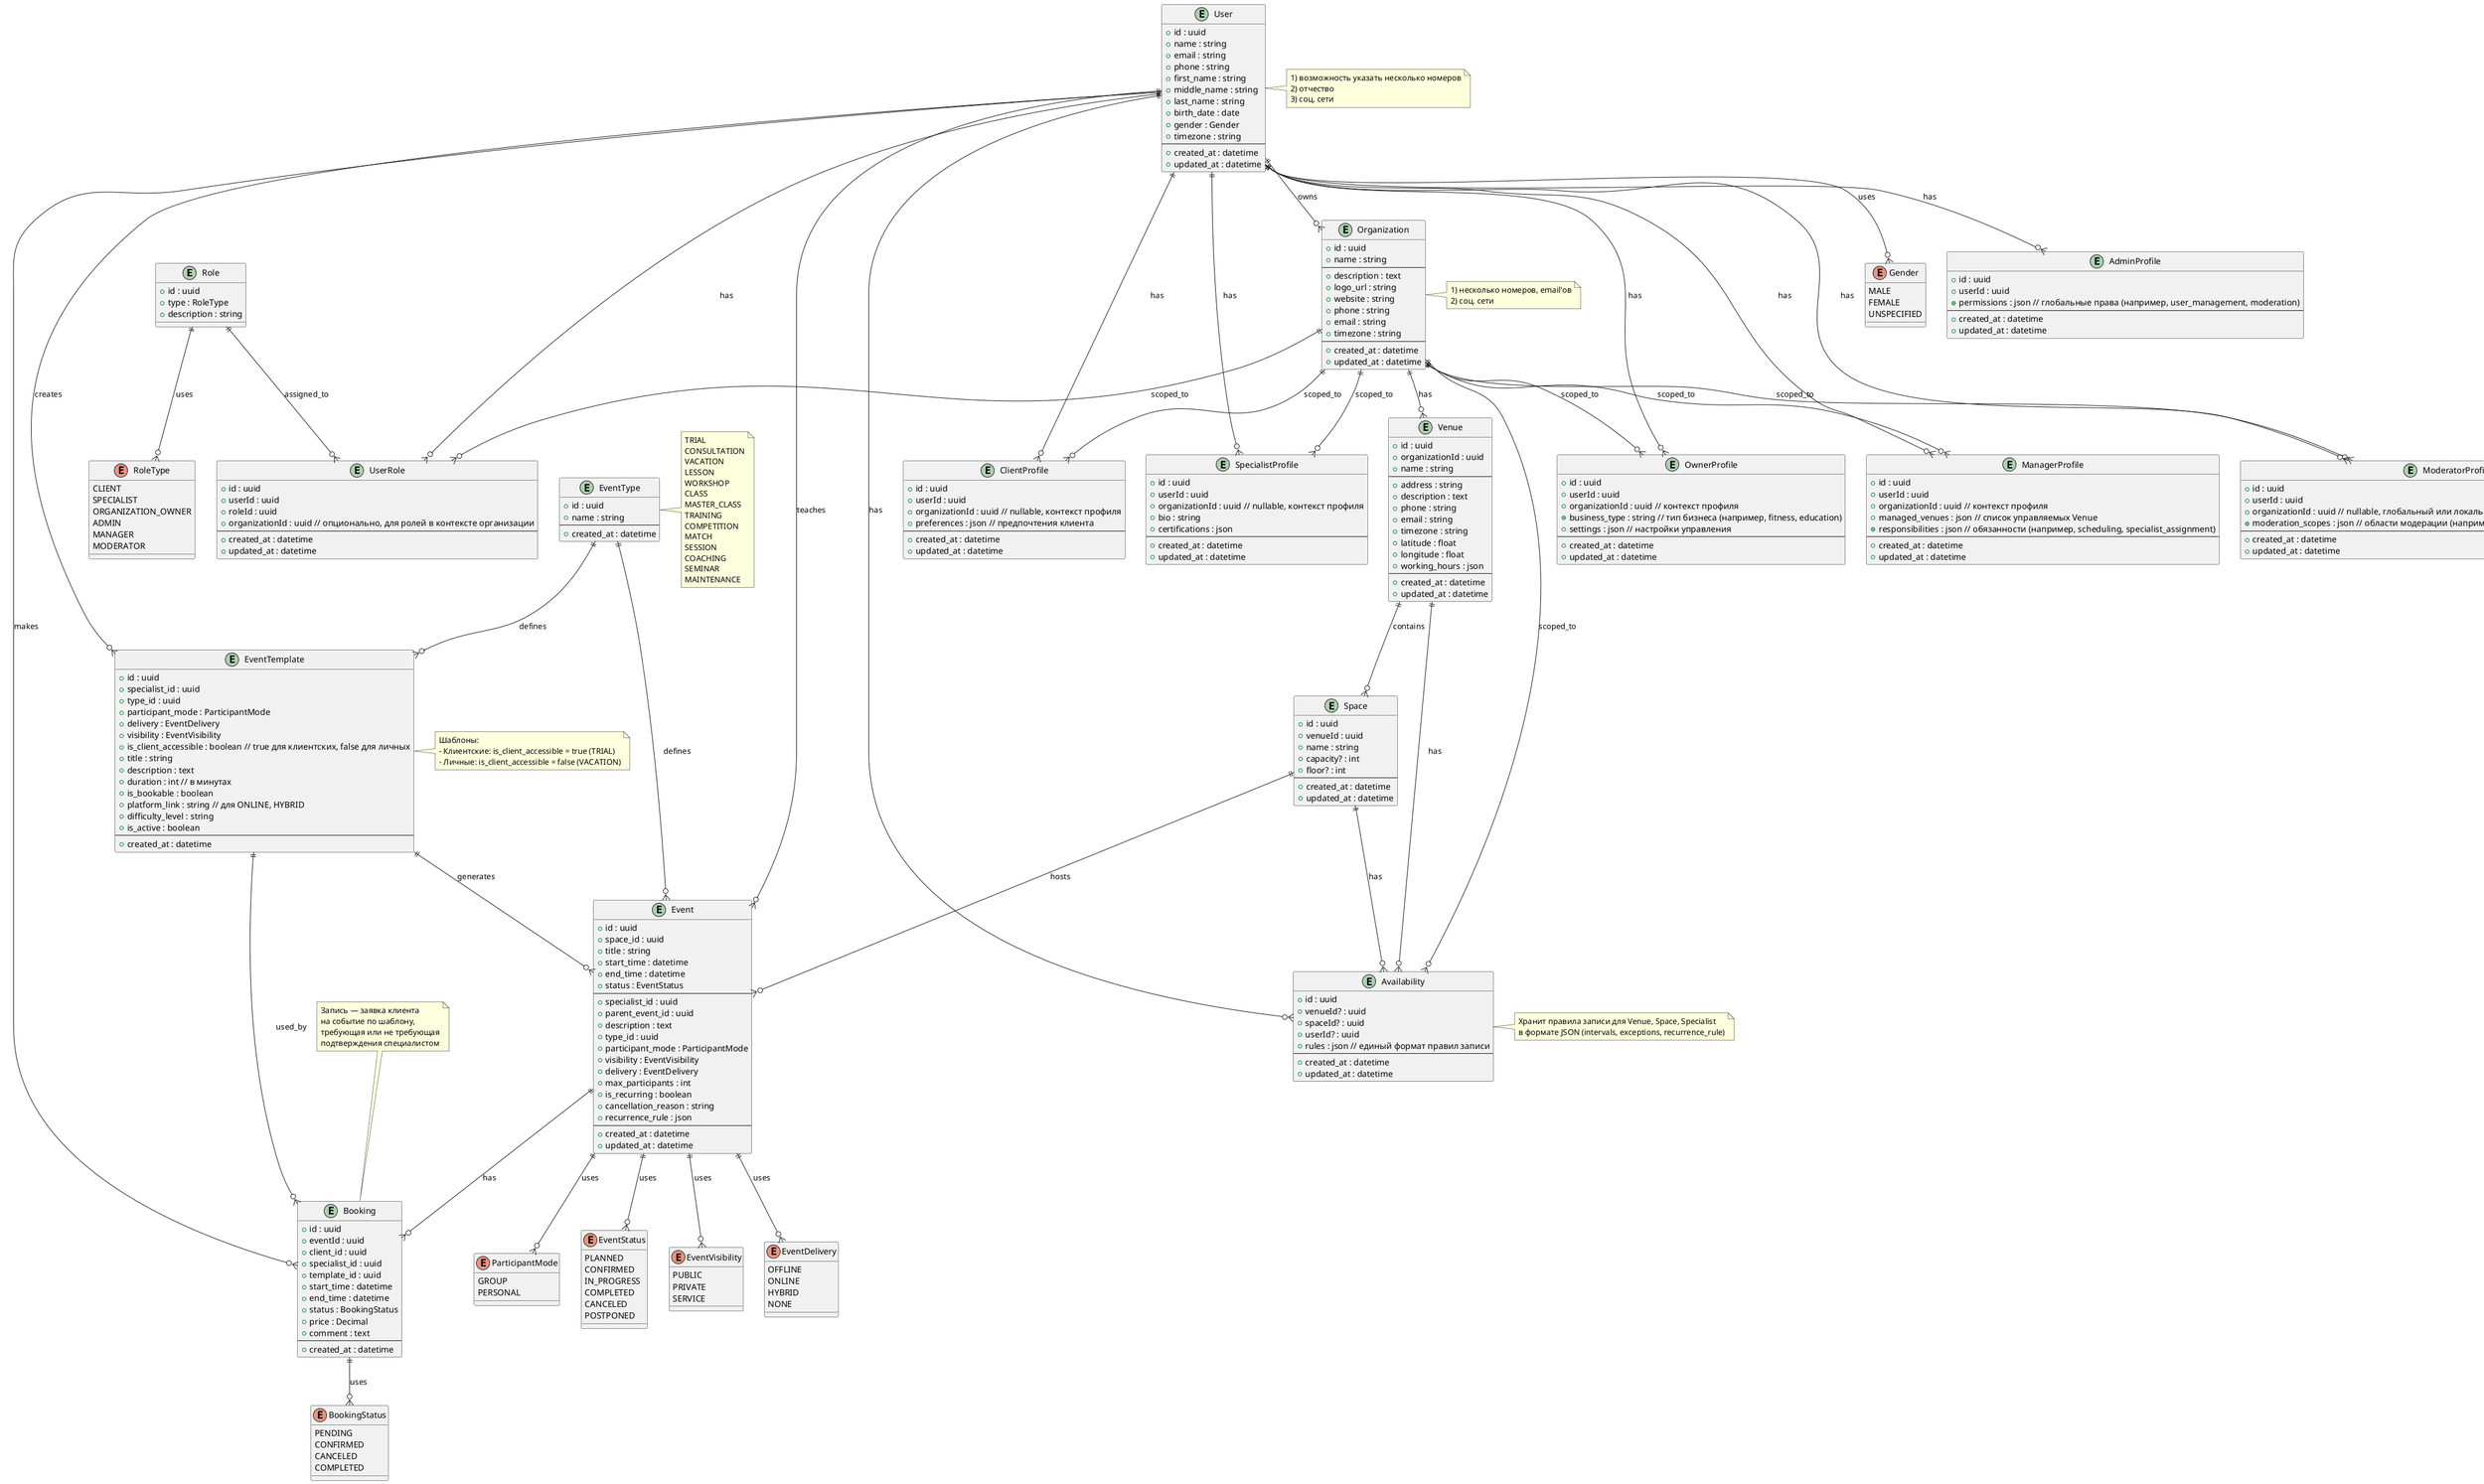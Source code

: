 @startuml
entity Role {
  +id : uuid
  +type : RoleType 
  +description : string
}

enum RoleType {
  CLIENT
  SPECIALIST
  ORGANIZATION_OWNER
  ADMIN
  MANAGER
  MODERATOR
}

entity UserRole {
  +id : uuid
  +userId : uuid
  +roleId : uuid
  +organizationId : uuid // опционально, для ролей в контексте организации
  --
  +created_at : datetime
  +updated_at : datetime
}

entity User {
  +id : uuid
  +name : string
  +email : string
  +phone : string
  +first_name : string
  +middle_name : string
  +last_name : string
  +birth_date : date
  +gender : Gender
  +timezone : string
  --
  +created_at : datetime
  +updated_at : datetime
}
note right of User
  1) возможность указать несколько номеров
  2) отчество
  3) соц. сети
end note

enum Gender {
  MALE
  FEMALE
  UNSPECIFIED
}

entity ClientProfile {
  +id : uuid
  +userId : uuid
  +organizationId : uuid // nullable, контекст профиля
  +preferences : json // предпочтения клиента
  --
  +created_at : datetime
  +updated_at : datetime
}

entity SpecialistProfile {
  +id : uuid
  +userId : uuid
  +organizationId : uuid // nullable, контекст профиля
  +bio : string
  +certifications : json
  --
  +created_at : datetime
  +updated_at : datetime
}

entity OwnerProfile {
  +id : uuid
  +userId : uuid
  +organizationId : uuid // контекст профиля
  +business_type : string // тип бизнеса (например, fitness, education)
  +settings : json // настройки управления
  --
  +created_at : datetime
  +updated_at : datetime
}

entity AdminProfile {
  +id : uuid
  +userId : uuid
  +permissions : json // глобальные права (например, user_management, moderation)
  --
  +created_at : datetime
  +updated_at : datetime
}

entity ManagerProfile {
  +id : uuid
  +userId : uuid
  +organizationId : uuid // контекст профиля
  +managed_venues : json // список управляемых Venue
  +responsibilities : json // обязанности (например, scheduling, specialist_assignment)
  --
  +created_at : datetime
  +updated_at : datetime
}

entity ModeratorProfile {
  +id : uuid
  +userId : uuid
  +organizationId : uuid // nullable, глобальный или локальный
  +moderation_scopes : json // области модерации (например, specialist_registration, event_content)
  --
  +created_at : datetime
  +updated_at : datetime
}

entity Organization {
  +id : uuid
  +name : string
  --
  +description : text
  +logo_url : string
  +website : string
  +phone : string
  +email : string
  +timezone : string
  --
  +created_at : datetime
  +updated_at : datetime
}
note right of Organization
  1) несколько номеров, email'ов
  2) соц. сети
end note

entity Venue {
  +id : uuid
  +organizationId : uuid
  +name : string
  --
  +address : string
  +description : text
  +phone : string
  +email : string
  +timezone : string
  +latitude : float
  +longitude : float
  +working_hours : json
  --
  +created_at : datetime
  +updated_at : datetime
}

entity Space {
  +id : uuid
  +venueId : uuid
  +name : string
  +capacity? : int
  +floor? : int
  --
  +created_at : datetime
  +updated_at : datetime
}

entity Availability {
  +id : uuid
  +venueId? : uuid
  +spaceId? : uuid
  +userId? : uuid
  +rules : json // единый формат правил записи
  --
  +created_at : datetime
  +updated_at : datetime
}
note right of Availability
  Хранит правила записи для Venue, Space, Specialist
  в формате JSON (intervals, exceptions, recurrence_rule)
end note

enum EventStatus {
  PLANNED
  CONFIRMED
  IN_PROGRESS
  COMPLETED
  CANCELED
  POSTPONED
}

enum EventVisibility {
  PUBLIC
  PRIVATE
  SERVICE 
}

enum EventDelivery {
  OFFLINE
  ONLINE
  HYBRID
  NONE
}

enum ParticipantMode {
  GROUP
  PERSONAL
}

' Сущность EventType
entity EventType {
  +id : uuid
  +name : string
  --
  +created_at : datetime
}

note right of EventType
  TRIAL
  CONSULTATION
  VACATION
  LESSON
  WORKSHOP
  CLASS
  MASTER_CLASS
  TRAINING
  COMPETITION
  MATCH
  SESSION
  COACHING
  SEMINAR
  MAINTENANCE
end note

entity Event {
  +id : uuid
  +space_id : uuid
  +title : string
  +start_time : datetime
  +end_time : datetime
  +status : EventStatus
  --
  +specialist_id : uuid
  +parent_event_id : uuid
  +description : text
  +type_id : uuid
  +participant_mode : ParticipantMode
  +visibility : EventVisibility
  +delivery : EventDelivery
  +max_participants : int
  +is_recurring : boolean
  +cancellation_reason : string
  +recurrence_rule : json
  --
  +created_at : datetime
  +updated_at : datetime
}

entity EventTemplate {
  +id : uuid
  +specialist_id : uuid
  +type_id : uuid
  +participant_mode : ParticipantMode
  +delivery : EventDelivery
  +visibility : EventVisibility
  +is_client_accessible : boolean // true для клиентских, false для личных
  +title : string
  +description : text
  +duration : int // в минутах
  +is_bookable : boolean
  +platform_link : string // для ONLINE, HYBRID
  +difficulty_level : string
  +is_active : boolean
  --
  +created_at : datetime
}
note right of EventTemplate
  Шаблоны:
  - Клиентские: is_client_accessible = true (TRIAL)
  - Личные: is_client_accessible = false (VACATION)
end note

' Перечисление для статусов бронирования
enum BookingStatus {
  PENDING
  CONFIRMED
  CANCELED
  COMPLETED
}

entity Booking {
  +id : uuid
  +eventId : uuid
  +client_id : uuid
  +specialist_id : uuid
  +template_id : uuid 
  +start_time : datetime
  +end_time : datetime
  +status : BookingStatus
  +price : Decimal
  +comment : text
  --
  +created_at : datetime
}
note top of Booking
  Запись — заявка клиента 
  на событие по шаблону, 
  требующая или не требующая
  подтверждения специалистом
end note

' Связи
EventType ||--o{ Event : defines
User ||--o{ UserRole : has
Role ||--o{ UserRole : assigned_to
Organization ||--o{ UserRole : scoped_to

User ||--o{ ClientProfile : has
User ||--o{ SpecialistProfile : has
User ||--o{ OwnerProfile : has
User ||--o{ AdminProfile : has
User ||--o{ ManagerProfile : has
User ||--o{ ModeratorProfile : has
Organization ||--o{ ClientProfile : scoped_to
Organization ||--o{ SpecialistProfile : scoped_to
Organization ||--o{ OwnerProfile : scoped_to
Organization ||--o{ ManagerProfile : scoped_to
Organization ||--o{ ModeratorProfile : scoped_to

User ||--o{ Organization : owns
User ||--o{ Event : teaches
User ||--o{ Booking : makes

Organization ||--o{ Venue : has
Venue ||--o{ Space : contains

Space ||--o{ Event : hosts

Event ||--o{ Booking : has
EventTemplate ||--o{ Event : generates
EventTemplate ||--o{ Booking : used_by
EventType ||--o{ EventTemplate : defines
User ||--o{ EventTemplate : creates

Event ||--o{ EventDelivery : uses
Event ||--o{ EventVisibility : uses
Event ||--o{ EventStatus : uses
Event ||--o{ ParticipantMode : uses
Booking ||--o{ BookingStatus : uses
Role ||--o{ RoleType : uses
User ||--o{ Gender : uses

Venue ||--o{ Availability : has
Space ||--o{ Availability : has
User ||--o{ Availability : has
Organization ||--o{ Availability : scoped_to
@enduml